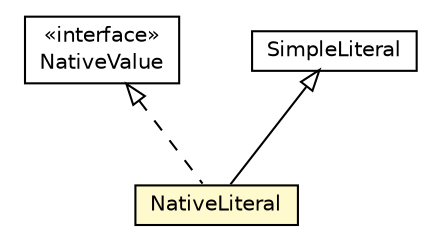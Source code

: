 #!/usr/local/bin/dot
#
# Class diagram 
# Generated by UMLGraph version R5_6-24-gf6e263 (http://www.umlgraph.org/)
#

digraph G {
	edge [fontname="Helvetica",fontsize=10,labelfontname="Helvetica",labelfontsize=10];
	node [fontname="Helvetica",fontsize=10,shape=plaintext];
	nodesep=0.25;
	ranksep=0.5;
	// org.universAAL.context.rdf4j.sail.model.NativeLiteral
	c4190 [label=<<table title="org.universAAL.context.rdf4j.sail.model.NativeLiteral" border="0" cellborder="1" cellspacing="0" cellpadding="2" port="p" bgcolor="lemonChiffon" href="./NativeLiteral.html">
		<tr><td><table border="0" cellspacing="0" cellpadding="1">
<tr><td align="center" balign="center"> NativeLiteral </td></tr>
		</table></td></tr>
		</table>>, URL="./NativeLiteral.html", fontname="Helvetica", fontcolor="black", fontsize=10.0];
	// org.universAAL.context.rdf4j.sail.model.NativeValue
	c4191 [label=<<table title="org.universAAL.context.rdf4j.sail.model.NativeValue" border="0" cellborder="1" cellspacing="0" cellpadding="2" port="p" href="./NativeValue.html">
		<tr><td><table border="0" cellspacing="0" cellpadding="1">
<tr><td align="center" balign="center"> &#171;interface&#187; </td></tr>
<tr><td align="center" balign="center"> NativeValue </td></tr>
		</table></td></tr>
		</table>>, URL="./NativeValue.html", fontname="Helvetica", fontcolor="black", fontsize=10.0];
	//org.universAAL.context.rdf4j.sail.model.NativeLiteral extends org.eclipse.rdf4j.model.impl.SimpleLiteral
	c4237:p -> c4190:p [dir=back,arrowtail=empty];
	//org.universAAL.context.rdf4j.sail.model.NativeLiteral implements org.universAAL.context.rdf4j.sail.model.NativeValue
	c4191:p -> c4190:p [dir=back,arrowtail=empty,style=dashed];
	// org.eclipse.rdf4j.model.impl.SimpleLiteral
	c4237 [label=<<table title="org.eclipse.rdf4j.model.impl.SimpleLiteral" border="0" cellborder="1" cellspacing="0" cellpadding="2" port="p" href="http://java.sun.com/j2se/1.4.2/docs/api/org/eclipse/rdf4j/model/impl/SimpleLiteral.html">
		<tr><td><table border="0" cellspacing="0" cellpadding="1">
<tr><td align="center" balign="center"> SimpleLiteral </td></tr>
		</table></td></tr>
		</table>>, URL="http://java.sun.com/j2se/1.4.2/docs/api/org/eclipse/rdf4j/model/impl/SimpleLiteral.html", fontname="Helvetica", fontcolor="black", fontsize=10.0];
}

